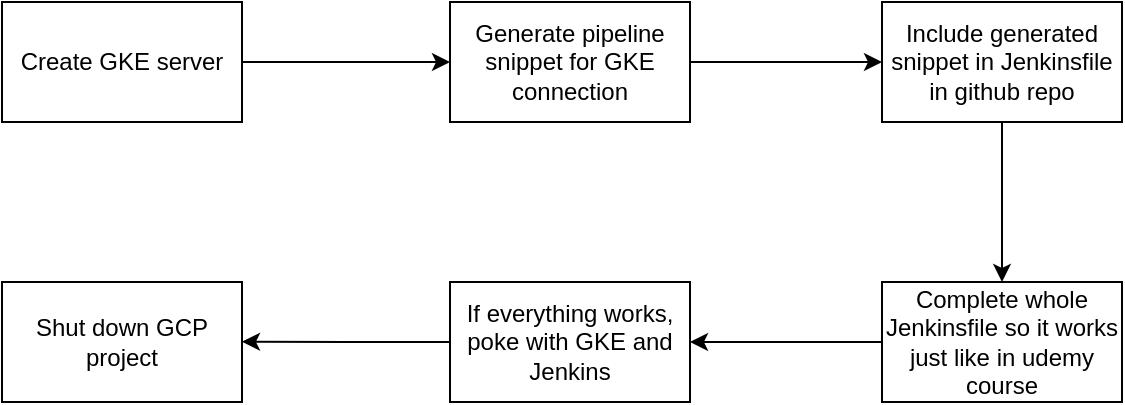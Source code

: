<mxfile version="21.4.0" type="github">
  <diagram name="Strona-1" id="KG6gNbI4bBeoy0mMqAqI">
    <mxGraphModel dx="683" dy="423" grid="1" gridSize="10" guides="1" tooltips="1" connect="1" arrows="1" fold="1" page="1" pageScale="1" pageWidth="827" pageHeight="1169" math="0" shadow="0">
      <root>
        <mxCell id="0" />
        <mxCell id="1" parent="0" />
        <mxCell id="s0yY8RlW_aK-49rEeebK-3" style="edgeStyle=orthogonalEdgeStyle;rounded=0;orthogonalLoop=1;jettySize=auto;html=1;exitX=1;exitY=0.5;exitDx=0;exitDy=0;entryX=0;entryY=0.5;entryDx=0;entryDy=0;" edge="1" parent="1" source="s0yY8RlW_aK-49rEeebK-1" target="s0yY8RlW_aK-49rEeebK-2">
          <mxGeometry relative="1" as="geometry" />
        </mxCell>
        <mxCell id="s0yY8RlW_aK-49rEeebK-1" value="Create GKE server&lt;br&gt;" style="rounded=0;whiteSpace=wrap;html=1;" vertex="1" parent="1">
          <mxGeometry x="70" y="90" width="120" height="60" as="geometry" />
        </mxCell>
        <mxCell id="s0yY8RlW_aK-49rEeebK-5" style="edgeStyle=orthogonalEdgeStyle;rounded=0;orthogonalLoop=1;jettySize=auto;html=1;exitX=1;exitY=0.5;exitDx=0;exitDy=0;entryX=0;entryY=0.5;entryDx=0;entryDy=0;" edge="1" parent="1" source="s0yY8RlW_aK-49rEeebK-2" target="s0yY8RlW_aK-49rEeebK-4">
          <mxGeometry relative="1" as="geometry" />
        </mxCell>
        <mxCell id="s0yY8RlW_aK-49rEeebK-2" value="Generate pipeline snippet for GKE connection" style="rounded=0;whiteSpace=wrap;html=1;" vertex="1" parent="1">
          <mxGeometry x="294" y="90" width="120" height="60" as="geometry" />
        </mxCell>
        <mxCell id="s0yY8RlW_aK-49rEeebK-7" style="edgeStyle=orthogonalEdgeStyle;rounded=0;orthogonalLoop=1;jettySize=auto;html=1;exitX=0.5;exitY=1;exitDx=0;exitDy=0;entryX=0.5;entryY=0;entryDx=0;entryDy=0;" edge="1" parent="1" source="s0yY8RlW_aK-49rEeebK-4" target="s0yY8RlW_aK-49rEeebK-6">
          <mxGeometry relative="1" as="geometry" />
        </mxCell>
        <mxCell id="s0yY8RlW_aK-49rEeebK-4" value="Include generated snippet in Jenkinsfile in github repo&lt;br&gt;" style="rounded=0;whiteSpace=wrap;html=1;" vertex="1" parent="1">
          <mxGeometry x="510" y="90" width="120" height="60" as="geometry" />
        </mxCell>
        <mxCell id="s0yY8RlW_aK-49rEeebK-9" style="edgeStyle=orthogonalEdgeStyle;rounded=0;orthogonalLoop=1;jettySize=auto;html=1;exitX=0;exitY=0.5;exitDx=0;exitDy=0;entryX=1;entryY=0.5;entryDx=0;entryDy=0;" edge="1" parent="1" source="s0yY8RlW_aK-49rEeebK-6" target="s0yY8RlW_aK-49rEeebK-8">
          <mxGeometry relative="1" as="geometry" />
        </mxCell>
        <mxCell id="s0yY8RlW_aK-49rEeebK-6" value="Complete whole Jenkinsfile so it works just like in udemy course" style="rounded=0;whiteSpace=wrap;html=1;" vertex="1" parent="1">
          <mxGeometry x="510" y="230" width="120" height="60" as="geometry" />
        </mxCell>
        <mxCell id="s0yY8RlW_aK-49rEeebK-12" style="edgeStyle=orthogonalEdgeStyle;rounded=0;orthogonalLoop=1;jettySize=auto;html=1;exitX=0;exitY=0.5;exitDx=0;exitDy=0;" edge="1" parent="1" source="s0yY8RlW_aK-49rEeebK-8">
          <mxGeometry relative="1" as="geometry">
            <mxPoint x="190" y="259.857" as="targetPoint" />
          </mxGeometry>
        </mxCell>
        <mxCell id="s0yY8RlW_aK-49rEeebK-8" value="If everything works, poke with GKE and Jenkins&lt;br&gt;" style="rounded=0;whiteSpace=wrap;html=1;" vertex="1" parent="1">
          <mxGeometry x="294" y="230" width="120" height="60" as="geometry" />
        </mxCell>
        <mxCell id="s0yY8RlW_aK-49rEeebK-10" value="Shut down GCP project" style="rounded=0;whiteSpace=wrap;html=1;" vertex="1" parent="1">
          <mxGeometry x="70" y="230" width="120" height="60" as="geometry" />
        </mxCell>
      </root>
    </mxGraphModel>
  </diagram>
</mxfile>
